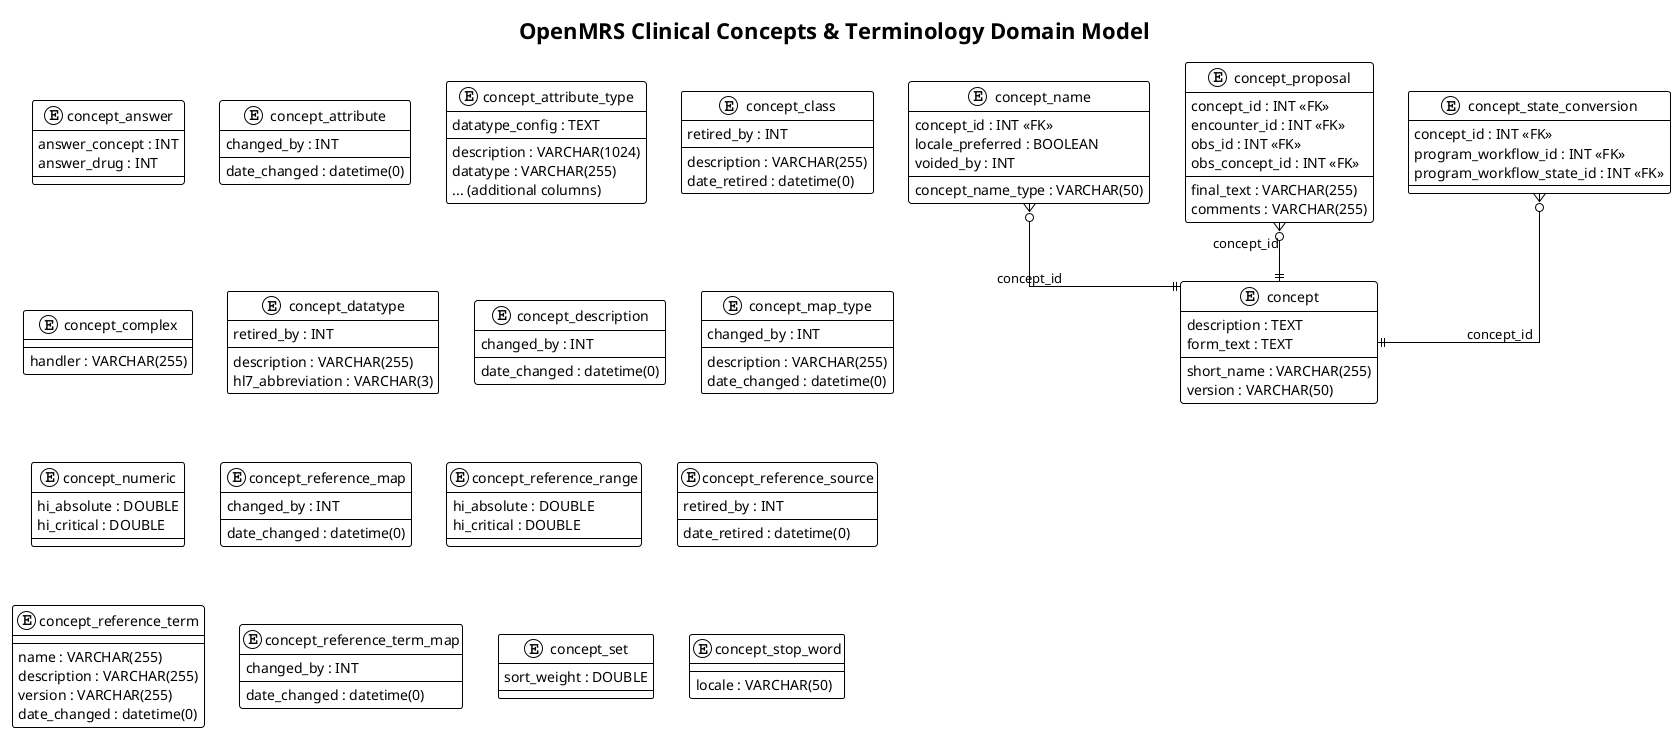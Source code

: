 @startuml OpenMRS_Clinical_Concepts_and_Terminology_Domain
!theme plain
skinparam linetype ortho
skinparam packageStyle rectangle
title OpenMRS Clinical Concepts & Terminology Domain Model

entity "concept" {
  short_name : VARCHAR(255)
  description : TEXT
  form_text : TEXT
  version : VARCHAR(50)
}

entity "concept_answer" {
  answer_concept : INT
  answer_drug : INT
}

entity "concept_attribute" {
  changed_by : INT
  date_changed : datetime(0)
}

entity "concept_attribute_type" {
  description : VARCHAR(1024)
  datatype : VARCHAR(255)
  datatype_config : TEXT
  ... (additional columns)
}

entity "concept_class" {
  description : VARCHAR(255)
  retired_by : INT
  date_retired : datetime(0)
}

entity "concept_complex" {
  handler : VARCHAR(255)
}

entity "concept_datatype" {
  description : VARCHAR(255)
  hl7_abbreviation : VARCHAR(3)
  retired_by : INT
}

entity "concept_description" {
  changed_by : INT
  date_changed : datetime(0)
}

entity "concept_map_type" {
  description : VARCHAR(255)
  changed_by : INT
  date_changed : datetime(0)
}

entity "concept_name" {
  concept_id : INT <<FK>>
  concept_name_type : VARCHAR(50)
  locale_preferred : BOOLEAN
  voided_by : INT
}

entity "concept_numeric" {
  hi_absolute : DOUBLE
  hi_critical : DOUBLE
}

entity "concept_proposal" {
  concept_id : INT <<FK>>
  encounter_id : INT <<FK>>
  obs_id : INT <<FK>>
  obs_concept_id : INT <<FK>>
  final_text : VARCHAR(255)
  comments : VARCHAR(255)
}

entity "concept_reference_map" {
  changed_by : INT
  date_changed : datetime(0)
}

entity "concept_reference_range" {
  hi_absolute : DOUBLE
  hi_critical : DOUBLE
}

entity "concept_reference_source" {
  retired_by : INT
  date_retired : datetime(0)
}

entity "concept_reference_term" {
  name : VARCHAR(255)
  description : VARCHAR(255)
  version : VARCHAR(255)
  date_changed : datetime(0)
}

entity "concept_reference_term_map" {
  changed_by : INT
  date_changed : datetime(0)
}

entity "concept_set" {
  sort_weight : DOUBLE
}

entity "concept_state_conversion" {
  concept_id : INT <<FK>>
  program_workflow_id : INT <<FK>>
  program_workflow_state_id : INT <<FK>>
}

entity "concept_stop_word" {
  locale : VARCHAR(50)
}

concept_name }o--|| concept : concept_id
concept_proposal }o--|| concept : concept_id
concept_state_conversion }o--|| concept : concept_id

@enduml